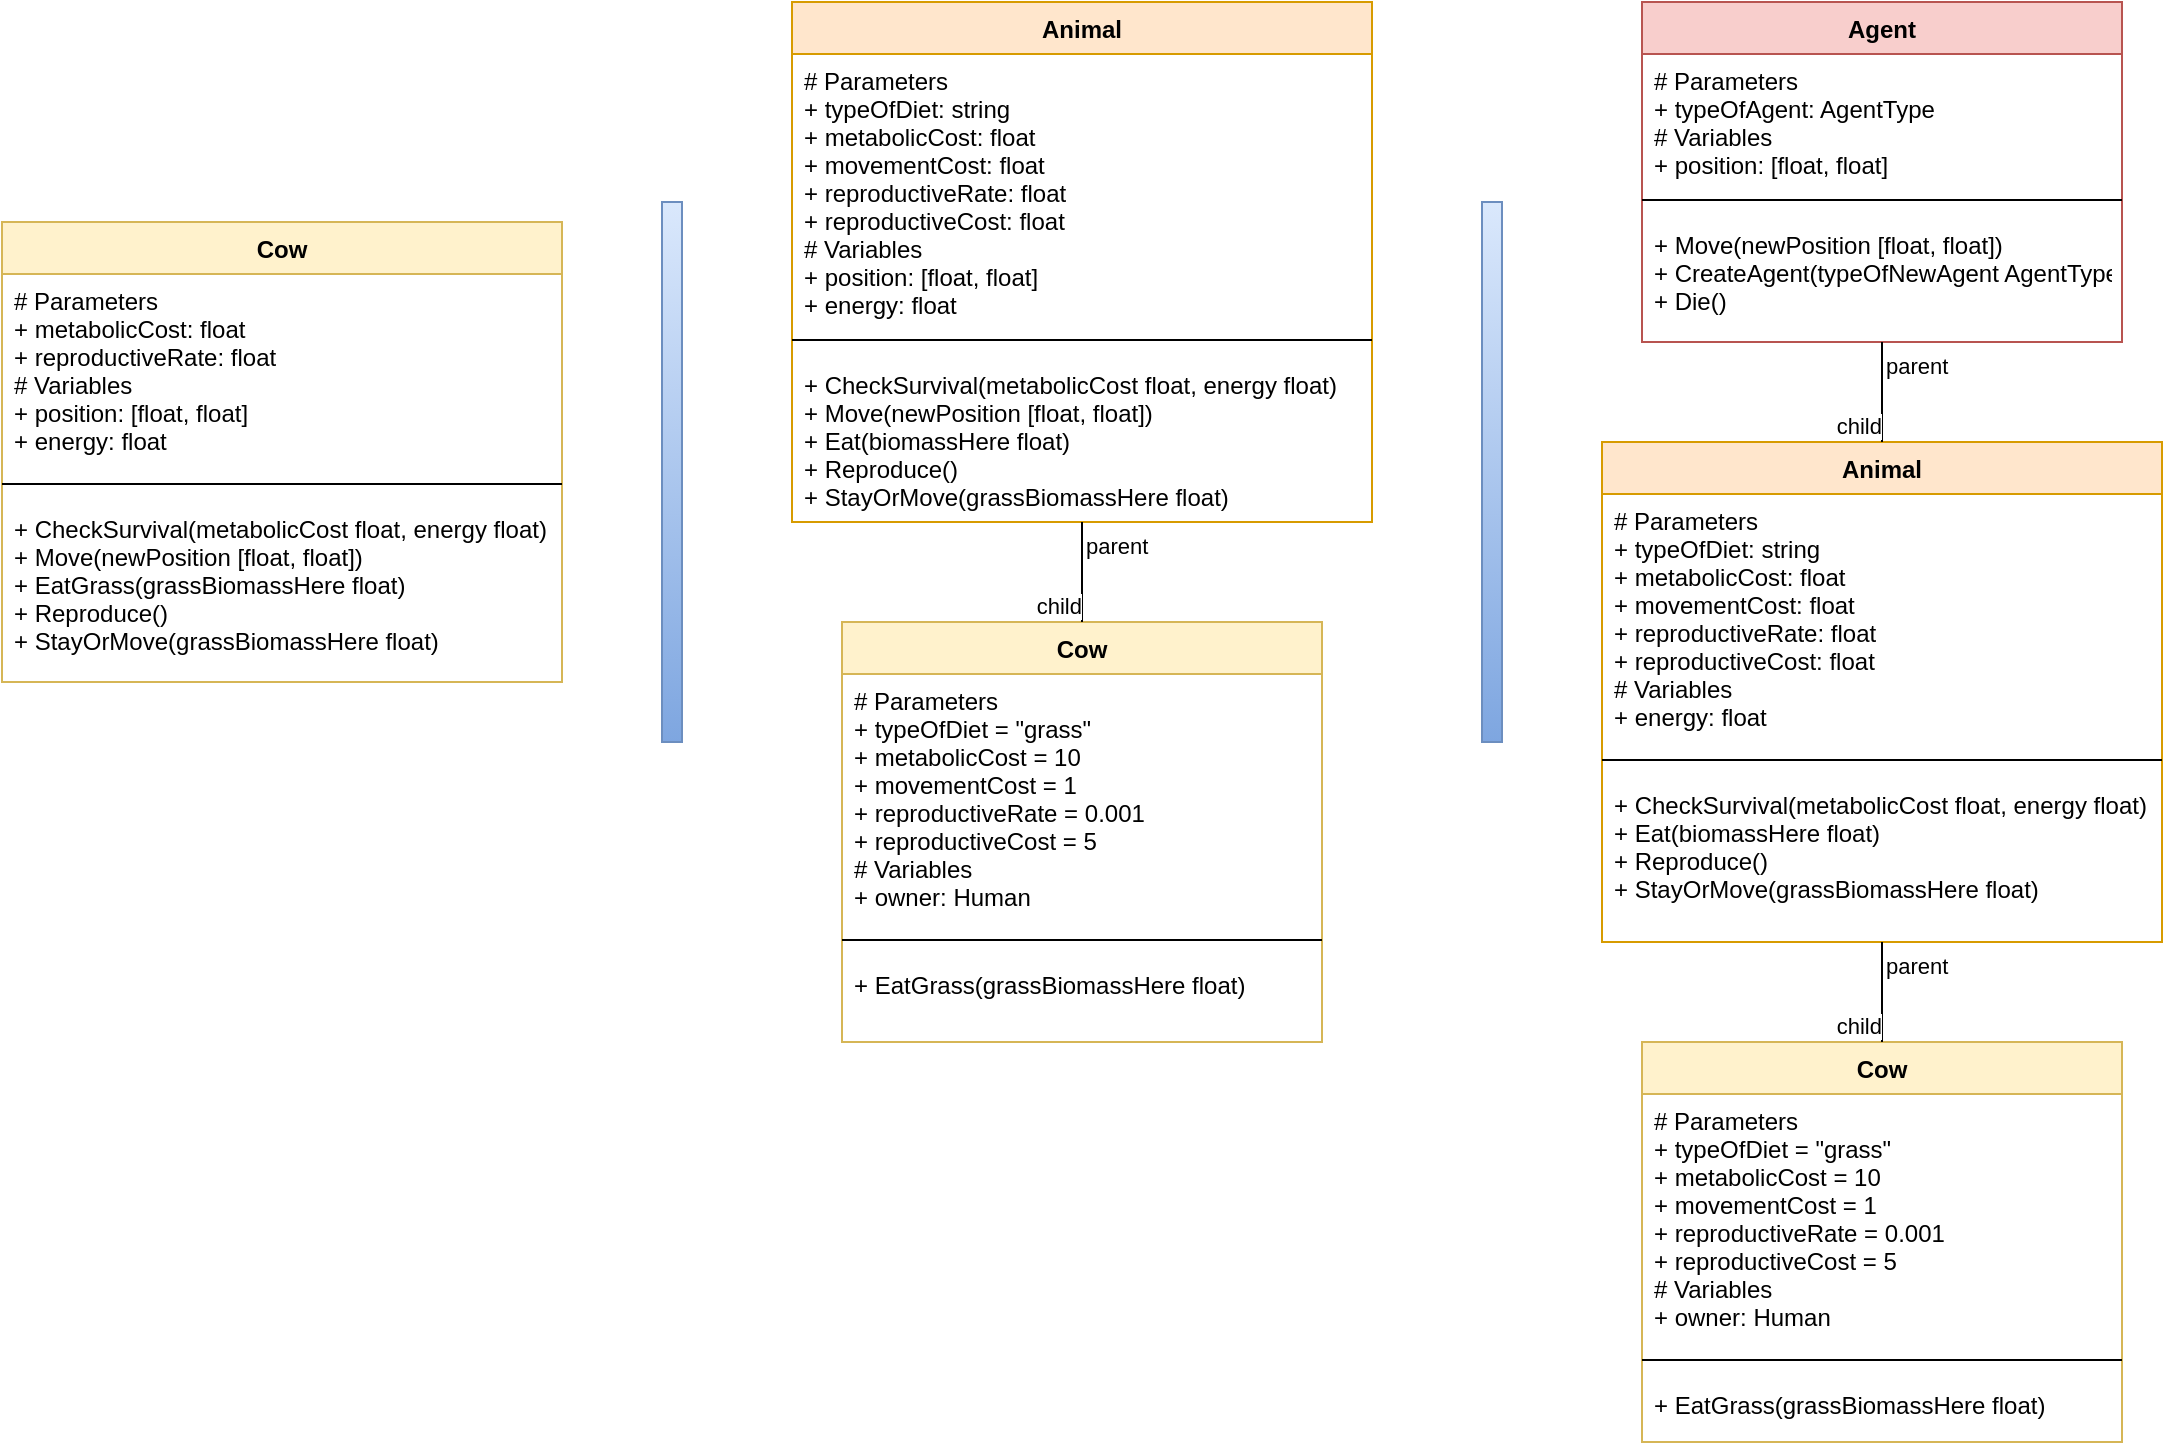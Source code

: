 <mxfile version="13.9.9" type="github">
  <diagram id="4BCitMFgAUkUqsimP4Va" name="Page-1">
    <mxGraphModel dx="1038" dy="548" grid="1" gridSize="10" guides="1" tooltips="1" connect="1" arrows="1" fold="1" page="1" pageScale="1" pageWidth="1169" pageHeight="827" math="0" shadow="0">
      <root>
        <mxCell id="0" />
        <mxCell id="1" parent="0" />
        <mxCell id="puownyQQIAGT5_0H63wK-23" value="Cow" style="swimlane;fontStyle=1;align=center;verticalAlign=top;childLayout=stackLayout;horizontal=1;startSize=26;horizontalStack=0;resizeParent=1;resizeParentMax=0;resizeLast=0;collapsible=1;marginBottom=0;fillColor=#fff2cc;strokeColor=#d6b656;" vertex="1" parent="1">
          <mxGeometry x="40" y="120" width="280" height="230" as="geometry" />
        </mxCell>
        <mxCell id="puownyQQIAGT5_0H63wK-24" value="# Parameters&#xa;+ metabolicCost: float&#xa;+ reproductiveRate: float&#xa;# Variables&#xa;+ position: [float, float]&#xa;+ energy: float" style="text;strokeColor=none;fillColor=none;align=left;verticalAlign=top;spacingLeft=4;spacingRight=4;overflow=hidden;rotatable=0;points=[[0,0.5],[1,0.5]];portConstraint=eastwest;" vertex="1" parent="puownyQQIAGT5_0H63wK-23">
          <mxGeometry y="26" width="280" height="96" as="geometry" />
        </mxCell>
        <mxCell id="puownyQQIAGT5_0H63wK-25" value="" style="line;strokeWidth=1;fillColor=none;align=left;verticalAlign=middle;spacingTop=-1;spacingLeft=3;spacingRight=3;rotatable=0;labelPosition=right;points=[];portConstraint=eastwest;" vertex="1" parent="puownyQQIAGT5_0H63wK-23">
          <mxGeometry y="122" width="280" height="18" as="geometry" />
        </mxCell>
        <mxCell id="puownyQQIAGT5_0H63wK-26" value="+ CheckSurvival(metabolicCost float, energy float)&#xa;+ Move(newPosition [float, float])&#xa;+ EatGrass(grassBiomassHere float)&#xa;+ Reproduce()&#xa;+ StayOrMove(grassBiomassHere float)" style="text;strokeColor=none;fillColor=none;align=left;verticalAlign=top;spacingLeft=4;spacingRight=4;overflow=hidden;rotatable=0;points=[[0,0.5],[1,0.5]];portConstraint=eastwest;" vertex="1" parent="puownyQQIAGT5_0H63wK-23">
          <mxGeometry y="140" width="280" height="90" as="geometry" />
        </mxCell>
        <mxCell id="puownyQQIAGT5_0H63wK-28" value="Cow" style="swimlane;fontStyle=1;align=center;verticalAlign=top;childLayout=stackLayout;horizontal=1;startSize=26;horizontalStack=0;resizeParent=1;resizeParentMax=0;resizeLast=0;collapsible=1;marginBottom=0;fillColor=#fff2cc;strokeColor=#d6b656;" vertex="1" parent="1">
          <mxGeometry x="460" y="320" width="240" height="210" as="geometry" />
        </mxCell>
        <mxCell id="puownyQQIAGT5_0H63wK-29" value="# Parameters&#xa;+ typeOfDiet = &quot;grass&quot;&#xa;+ metabolicCost = 10&#xa;+ movementCost = 1&#xa;+ reproductiveRate = 0.001&#xa;+ reproductiveCost = 5&#xa;# Variables&#xa;+ owner: Human" style="text;strokeColor=none;fillColor=none;align=left;verticalAlign=top;spacingLeft=4;spacingRight=4;overflow=hidden;rotatable=0;points=[[0,0.5],[1,0.5]];portConstraint=eastwest;" vertex="1" parent="puownyQQIAGT5_0H63wK-28">
          <mxGeometry y="26" width="240" height="124" as="geometry" />
        </mxCell>
        <mxCell id="puownyQQIAGT5_0H63wK-30" value="" style="line;strokeWidth=1;fillColor=none;align=left;verticalAlign=middle;spacingTop=-1;spacingLeft=3;spacingRight=3;rotatable=0;labelPosition=right;points=[];portConstraint=eastwest;" vertex="1" parent="puownyQQIAGT5_0H63wK-28">
          <mxGeometry y="150" width="240" height="18" as="geometry" />
        </mxCell>
        <mxCell id="puownyQQIAGT5_0H63wK-31" value="+ EatGrass(grassBiomassHere float)&#xa;" style="text;strokeColor=none;fillColor=none;align=left;verticalAlign=top;spacingLeft=4;spacingRight=4;overflow=hidden;rotatable=0;points=[[0,0.5],[1,0.5]];portConstraint=eastwest;" vertex="1" parent="puownyQQIAGT5_0H63wK-28">
          <mxGeometry y="168" width="240" height="42" as="geometry" />
        </mxCell>
        <mxCell id="puownyQQIAGT5_0H63wK-32" value="Animal" style="swimlane;fontStyle=1;align=center;verticalAlign=top;childLayout=stackLayout;horizontal=1;startSize=26;horizontalStack=0;resizeParent=1;resizeParentMax=0;resizeLast=0;collapsible=1;marginBottom=0;fillColor=#ffe6cc;strokeColor=#d79b00;" vertex="1" parent="1">
          <mxGeometry x="435" y="10" width="290" height="260" as="geometry" />
        </mxCell>
        <mxCell id="puownyQQIAGT5_0H63wK-33" value="# Parameters&#xa;+ typeOfDiet: string&#xa;+ metabolicCost: float&#xa;+ movementCost: float&#xa;+ reproductiveRate: float&#xa;+ reproductiveCost: float&#xa;# Variables&#xa;+ position: [float, float]&#xa;+ energy: float" style="text;strokeColor=none;fillColor=none;align=left;verticalAlign=top;spacingLeft=4;spacingRight=4;overflow=hidden;rotatable=0;points=[[0,0.5],[1,0.5]];portConstraint=eastwest;" vertex="1" parent="puownyQQIAGT5_0H63wK-32">
          <mxGeometry y="26" width="290" height="134" as="geometry" />
        </mxCell>
        <mxCell id="puownyQQIAGT5_0H63wK-34" value="" style="line;strokeWidth=1;fillColor=none;align=left;verticalAlign=middle;spacingTop=-1;spacingLeft=3;spacingRight=3;rotatable=0;labelPosition=right;points=[];portConstraint=eastwest;" vertex="1" parent="puownyQQIAGT5_0H63wK-32">
          <mxGeometry y="160" width="290" height="18" as="geometry" />
        </mxCell>
        <mxCell id="puownyQQIAGT5_0H63wK-35" value="+ CheckSurvival(metabolicCost float, energy float)&#xa;+ Move(newPosition [float, float])&#xa;+ Eat(biomassHere float)&#xa;+ Reproduce()&#xa;+ StayOrMove(grassBiomassHere float)" style="text;strokeColor=none;fillColor=none;align=left;verticalAlign=top;spacingLeft=4;spacingRight=4;overflow=hidden;rotatable=0;points=[[0,0.5],[1,0.5]];portConstraint=eastwest;" vertex="1" parent="puownyQQIAGT5_0H63wK-32">
          <mxGeometry y="178" width="290" height="82" as="geometry" />
        </mxCell>
        <mxCell id="puownyQQIAGT5_0H63wK-36" value="" style="endArrow=none;html=1;edgeStyle=orthogonalEdgeStyle;" edge="1" parent="1" source="puownyQQIAGT5_0H63wK-32" target="puownyQQIAGT5_0H63wK-28">
          <mxGeometry relative="1" as="geometry">
            <mxPoint x="330" y="380" as="sourcePoint" />
            <mxPoint x="490" y="380" as="targetPoint" />
          </mxGeometry>
        </mxCell>
        <mxCell id="puownyQQIAGT5_0H63wK-37" value="parent" style="edgeLabel;resizable=0;html=1;align=left;verticalAlign=bottom;" connectable="0" vertex="1" parent="puownyQQIAGT5_0H63wK-36">
          <mxGeometry x="-1" relative="1" as="geometry">
            <mxPoint y="20" as="offset" />
          </mxGeometry>
        </mxCell>
        <mxCell id="puownyQQIAGT5_0H63wK-38" value="child" style="edgeLabel;resizable=0;html=1;align=right;verticalAlign=bottom;" connectable="0" vertex="1" parent="puownyQQIAGT5_0H63wK-36">
          <mxGeometry x="1" relative="1" as="geometry" />
        </mxCell>
        <mxCell id="puownyQQIAGT5_0H63wK-44" value="Cow" style="swimlane;fontStyle=1;align=center;verticalAlign=top;childLayout=stackLayout;horizontal=1;startSize=26;horizontalStack=0;resizeParent=1;resizeParentMax=0;resizeLast=0;collapsible=1;marginBottom=0;fillColor=#fff2cc;strokeColor=#d6b656;" vertex="1" parent="1">
          <mxGeometry x="860" y="530" width="240" height="200" as="geometry" />
        </mxCell>
        <mxCell id="puownyQQIAGT5_0H63wK-45" value="# Parameters&#xa;+ typeOfDiet = &quot;grass&quot;&#xa;+ metabolicCost = 10&#xa;+ movementCost = 1&#xa;+ reproductiveRate = 0.001&#xa;+ reproductiveCost = 5&#xa;# Variables&#xa;+ owner: Human" style="text;strokeColor=none;fillColor=none;align=left;verticalAlign=top;spacingLeft=4;spacingRight=4;overflow=hidden;rotatable=0;points=[[0,0.5],[1,0.5]];portConstraint=eastwest;" vertex="1" parent="puownyQQIAGT5_0H63wK-44">
          <mxGeometry y="26" width="240" height="124" as="geometry" />
        </mxCell>
        <mxCell id="puownyQQIAGT5_0H63wK-46" value="" style="line;strokeWidth=1;fillColor=none;align=left;verticalAlign=middle;spacingTop=-1;spacingLeft=3;spacingRight=3;rotatable=0;labelPosition=right;points=[];portConstraint=eastwest;" vertex="1" parent="puownyQQIAGT5_0H63wK-44">
          <mxGeometry y="150" width="240" height="18" as="geometry" />
        </mxCell>
        <mxCell id="puownyQQIAGT5_0H63wK-47" value="+ EatGrass(grassBiomassHere float)&#xa;" style="text;strokeColor=none;fillColor=none;align=left;verticalAlign=top;spacingLeft=4;spacingRight=4;overflow=hidden;rotatable=0;points=[[0,0.5],[1,0.5]];portConstraint=eastwest;" vertex="1" parent="puownyQQIAGT5_0H63wK-44">
          <mxGeometry y="168" width="240" height="32" as="geometry" />
        </mxCell>
        <mxCell id="puownyQQIAGT5_0H63wK-48" value="Animal" style="swimlane;fontStyle=1;align=center;verticalAlign=top;childLayout=stackLayout;horizontal=1;startSize=26;horizontalStack=0;resizeParent=1;resizeParentMax=0;resizeLast=0;collapsible=1;marginBottom=0;fillColor=#ffe6cc;strokeColor=#d79b00;" vertex="1" parent="1">
          <mxGeometry x="840" y="230" width="280" height="250" as="geometry" />
        </mxCell>
        <mxCell id="puownyQQIAGT5_0H63wK-49" value="# Parameters&#xa;+ typeOfDiet: string&#xa;+ metabolicCost: float&#xa;+ movementCost: float&#xa;+ reproductiveRate: float&#xa;+ reproductiveCost: float&#xa;# Variables&#xa;+ energy: float" style="text;strokeColor=none;fillColor=none;align=left;verticalAlign=top;spacingLeft=4;spacingRight=4;overflow=hidden;rotatable=0;points=[[0,0.5],[1,0.5]];portConstraint=eastwest;" vertex="1" parent="puownyQQIAGT5_0H63wK-48">
          <mxGeometry y="26" width="280" height="124" as="geometry" />
        </mxCell>
        <mxCell id="puownyQQIAGT5_0H63wK-50" value="" style="line;strokeWidth=1;fillColor=none;align=left;verticalAlign=middle;spacingTop=-1;spacingLeft=3;spacingRight=3;rotatable=0;labelPosition=right;points=[];portConstraint=eastwest;" vertex="1" parent="puownyQQIAGT5_0H63wK-48">
          <mxGeometry y="150" width="280" height="18" as="geometry" />
        </mxCell>
        <mxCell id="puownyQQIAGT5_0H63wK-51" value="+ CheckSurvival(metabolicCost float, energy float)&#xa;+ Eat(biomassHere float)&#xa;+ Reproduce()&#xa;+ StayOrMove(grassBiomassHere float)" style="text;strokeColor=none;fillColor=none;align=left;verticalAlign=top;spacingLeft=4;spacingRight=4;overflow=hidden;rotatable=0;points=[[0,0.5],[1,0.5]];portConstraint=eastwest;" vertex="1" parent="puownyQQIAGT5_0H63wK-48">
          <mxGeometry y="168" width="280" height="82" as="geometry" />
        </mxCell>
        <mxCell id="puownyQQIAGT5_0H63wK-52" value="Agent" style="swimlane;fontStyle=1;align=center;verticalAlign=top;childLayout=stackLayout;horizontal=1;startSize=26;horizontalStack=0;resizeParent=1;resizeParentMax=0;resizeLast=0;collapsible=1;marginBottom=0;fillColor=#f8cecc;strokeColor=#b85450;" vertex="1" parent="1">
          <mxGeometry x="860" y="10" width="240" height="170" as="geometry" />
        </mxCell>
        <mxCell id="puownyQQIAGT5_0H63wK-53" value="# Parameters&#xa;+ typeOfAgent: AgentType&#xa;# Variables&#xa;+ position: [float, float]" style="text;strokeColor=none;fillColor=none;align=left;verticalAlign=top;spacingLeft=4;spacingRight=4;overflow=hidden;rotatable=0;points=[[0,0.5],[1,0.5]];portConstraint=eastwest;" vertex="1" parent="puownyQQIAGT5_0H63wK-52">
          <mxGeometry y="26" width="240" height="64" as="geometry" />
        </mxCell>
        <mxCell id="puownyQQIAGT5_0H63wK-54" value="" style="line;strokeWidth=1;fillColor=none;align=left;verticalAlign=middle;spacingTop=-1;spacingLeft=3;spacingRight=3;rotatable=0;labelPosition=right;points=[];portConstraint=eastwest;" vertex="1" parent="puownyQQIAGT5_0H63wK-52">
          <mxGeometry y="90" width="240" height="18" as="geometry" />
        </mxCell>
        <mxCell id="puownyQQIAGT5_0H63wK-55" value="+ Move(newPosition [float, float])&#xa;+ CreateAgent(typeOfNewAgent AgentType)&#xa;+ Die()" style="text;strokeColor=none;fillColor=none;align=left;verticalAlign=top;spacingLeft=4;spacingRight=4;overflow=hidden;rotatable=0;points=[[0,0.5],[1,0.5]];portConstraint=eastwest;" vertex="1" parent="puownyQQIAGT5_0H63wK-52">
          <mxGeometry y="108" width="240" height="62" as="geometry" />
        </mxCell>
        <mxCell id="puownyQQIAGT5_0H63wK-56" value="" style="endArrow=none;html=1;edgeStyle=orthogonalEdgeStyle;" edge="1" parent="1" source="puownyQQIAGT5_0H63wK-52" target="puownyQQIAGT5_0H63wK-48">
          <mxGeometry relative="1" as="geometry">
            <mxPoint x="750" y="280" as="sourcePoint" />
            <mxPoint x="910" y="280" as="targetPoint" />
          </mxGeometry>
        </mxCell>
        <mxCell id="puownyQQIAGT5_0H63wK-57" value="parent" style="edgeLabel;resizable=0;html=1;align=left;verticalAlign=bottom;" connectable="0" vertex="1" parent="puownyQQIAGT5_0H63wK-56">
          <mxGeometry x="-1" relative="1" as="geometry">
            <mxPoint y="20" as="offset" />
          </mxGeometry>
        </mxCell>
        <mxCell id="puownyQQIAGT5_0H63wK-58" value="child" style="edgeLabel;resizable=0;html=1;align=right;verticalAlign=bottom;" connectable="0" vertex="1" parent="puownyQQIAGT5_0H63wK-56">
          <mxGeometry x="1" relative="1" as="geometry" />
        </mxCell>
        <mxCell id="puownyQQIAGT5_0H63wK-59" value="" style="endArrow=none;html=1;edgeStyle=orthogonalEdgeStyle;" edge="1" parent="1" source="puownyQQIAGT5_0H63wK-48" target="puownyQQIAGT5_0H63wK-44">
          <mxGeometry relative="1" as="geometry">
            <mxPoint x="970" y="240" as="sourcePoint" />
            <mxPoint x="1130" y="240" as="targetPoint" />
          </mxGeometry>
        </mxCell>
        <mxCell id="puownyQQIAGT5_0H63wK-60" value="parent" style="edgeLabel;resizable=0;html=1;align=left;verticalAlign=bottom;" connectable="0" vertex="1" parent="puownyQQIAGT5_0H63wK-59">
          <mxGeometry x="-1" relative="1" as="geometry">
            <mxPoint y="20" as="offset" />
          </mxGeometry>
        </mxCell>
        <mxCell id="puownyQQIAGT5_0H63wK-61" value="child" style="edgeLabel;resizable=0;html=1;align=right;verticalAlign=bottom;" connectable="0" vertex="1" parent="puownyQQIAGT5_0H63wK-59">
          <mxGeometry x="1" relative="1" as="geometry" />
        </mxCell>
        <mxCell id="puownyQQIAGT5_0H63wK-64" value="" style="html=1;points=[];perimeter=orthogonalPerimeter;gradientColor=#7ea6e0;fillColor=#dae8fc;strokeColor=#6c8ebf;" vertex="1" parent="1">
          <mxGeometry x="370" y="110" width="10" height="270" as="geometry" />
        </mxCell>
        <mxCell id="puownyQQIAGT5_0H63wK-66" value="" style="html=1;points=[];perimeter=orthogonalPerimeter;gradientColor=#7ea6e0;fillColor=#dae8fc;strokeColor=#6c8ebf;" vertex="1" parent="1">
          <mxGeometry x="780" y="110" width="10" height="270" as="geometry" />
        </mxCell>
      </root>
    </mxGraphModel>
  </diagram>
</mxfile>
